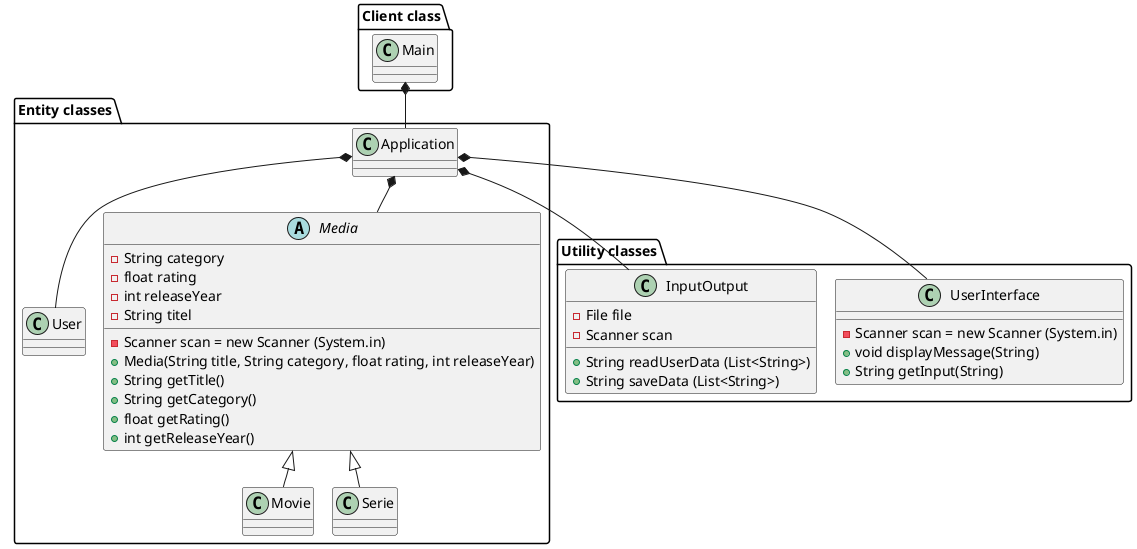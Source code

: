 @startuml
'https://plantuml.com/class-diagram
!pragma layout smetana

'Client Package
package "Client class"{
class Main
}

'Utility Package
package "Utility classes"{
class UserInterface
class InputOutput
}

'Entity Package
package "Entity classes"{
class Movie
class Serie
class Application
class User
abstract Media
}

'Label on Relations !MANGLER
Application *-- UserInterface
Application *-- InputOutput
Application *-- User
Application *-- Media
Media <|-- Serie
Media <|-- Movie
Main *-- Application

'Class Methods & Attributes
InputOutput : - File file
InputOutput : - Scanner scan
InputOutput : + String readUserData (List<String>)
InputOutput : + String saveData (List<String>)

UserInterface : - Scanner scan = new Scanner (System.in)
UserInterface : + void displayMessage(String)
UserInterface : + String getInput(String)

Media : - Scanner scan = new Scanner (System.in)
Media : - String category
Media : - float rating
Media : - int releaseYear
Media : - String titel
Media : + Media(String title, String category, float rating, int releaseYear)
Media : + String getTitle()
Media : + String getCategory()
Media : + float getRating()
Media : + int getReleaseYear()




@enduml